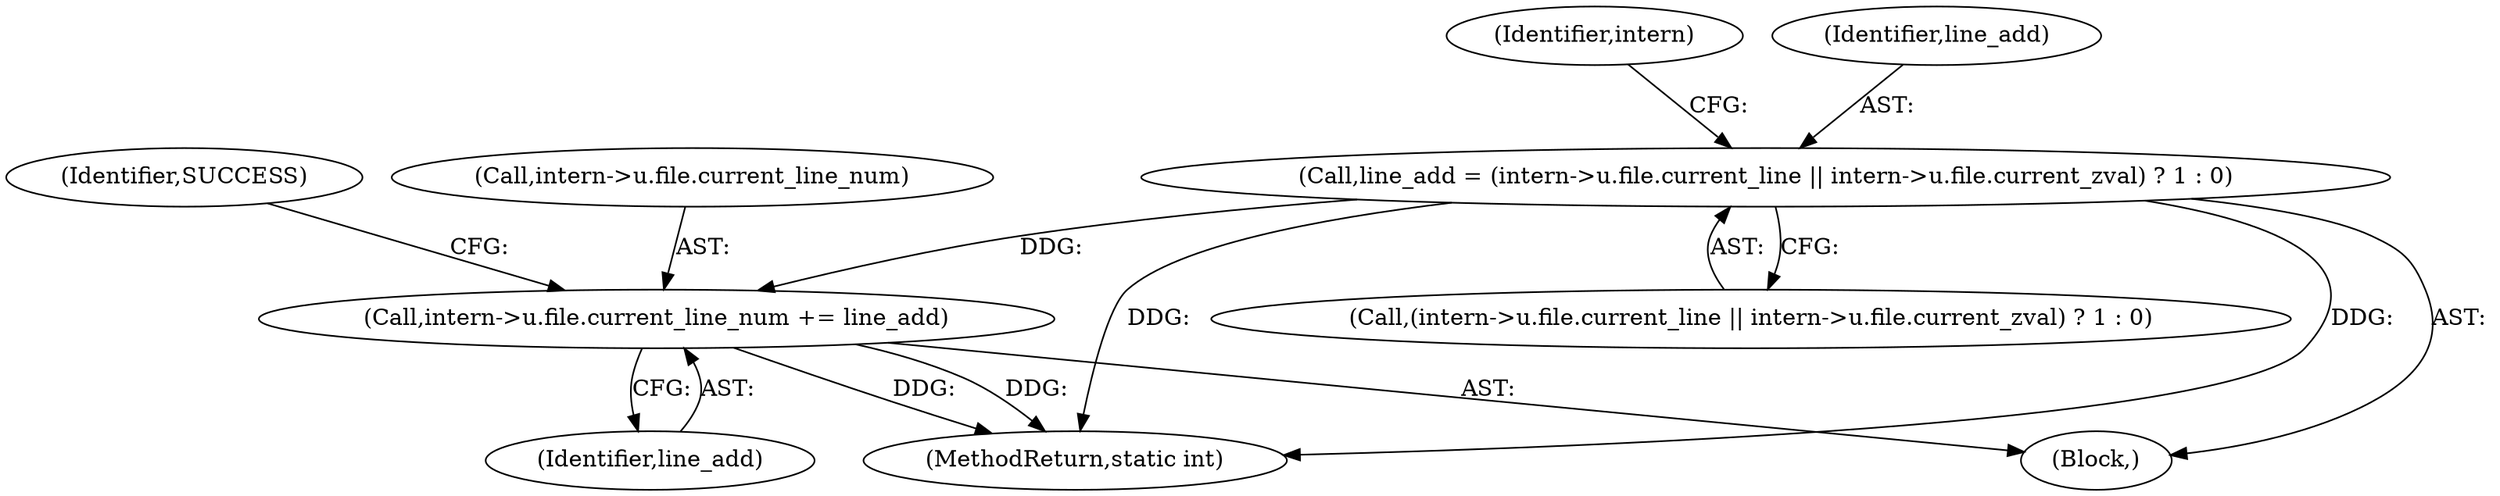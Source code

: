 digraph "0_php-src_7245bff300d3fa8bacbef7897ff080a6f1c23eba?w=1_49@pointer" {
"1000286" [label="(Call,intern->u.file.current_line_num += line_add)"];
"1000112" [label="(Call,line_add = (intern->u.file.current_line || intern->u.file.current_zval) ? 1 : 0)"];
"1000294" [label="(Identifier,line_add)"];
"1000105" [label="(Block,)"];
"1000137" [label="(Identifier,intern)"];
"1000113" [label="(Identifier,line_add)"];
"1000296" [label="(Identifier,SUCCESS)"];
"1000286" [label="(Call,intern->u.file.current_line_num += line_add)"];
"1000114" [label="(Call,(intern->u.file.current_line || intern->u.file.current_zval) ? 1 : 0)"];
"1000112" [label="(Call,line_add = (intern->u.file.current_line || intern->u.file.current_zval) ? 1 : 0)"];
"1000297" [label="(MethodReturn,static int)"];
"1000287" [label="(Call,intern->u.file.current_line_num)"];
"1000286" -> "1000105"  [label="AST: "];
"1000286" -> "1000294"  [label="CFG: "];
"1000287" -> "1000286"  [label="AST: "];
"1000294" -> "1000286"  [label="AST: "];
"1000296" -> "1000286"  [label="CFG: "];
"1000286" -> "1000297"  [label="DDG: "];
"1000286" -> "1000297"  [label="DDG: "];
"1000112" -> "1000286"  [label="DDG: "];
"1000112" -> "1000105"  [label="AST: "];
"1000112" -> "1000114"  [label="CFG: "];
"1000113" -> "1000112"  [label="AST: "];
"1000114" -> "1000112"  [label="AST: "];
"1000137" -> "1000112"  [label="CFG: "];
"1000112" -> "1000297"  [label="DDG: "];
"1000112" -> "1000297"  [label="DDG: "];
}
